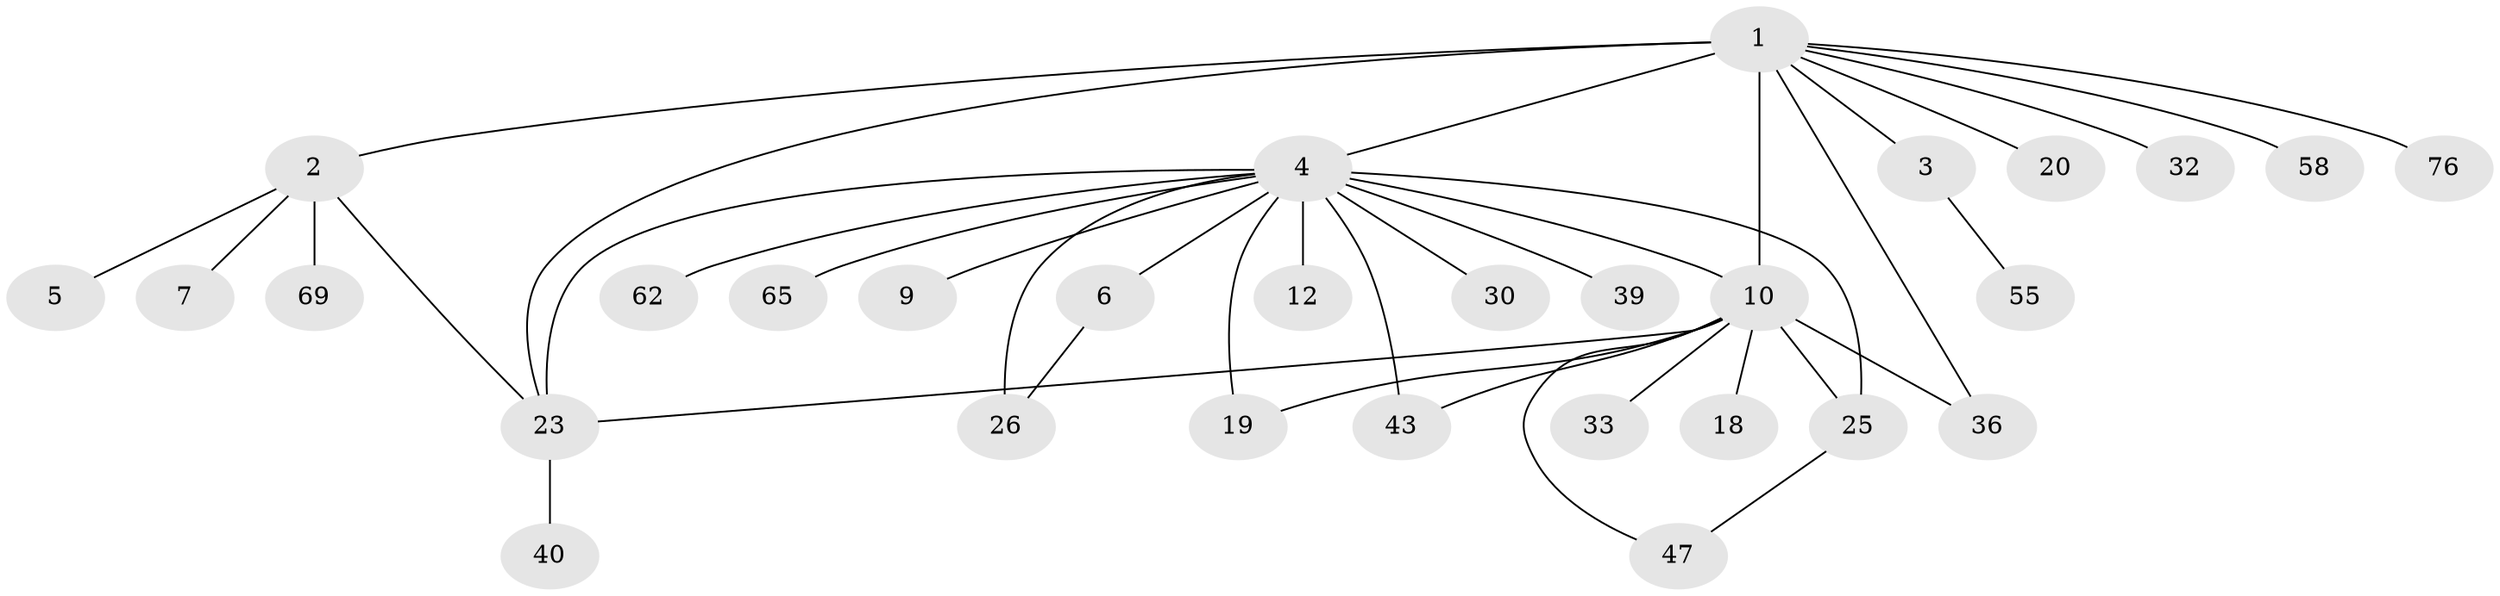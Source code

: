 // original degree distribution, {14: 0.013157894736842105, 5: 0.06578947368421052, 3: 0.10526315789473684, 16: 0.013157894736842105, 1: 0.5394736842105263, 4: 0.07894736842105263, 8: 0.013157894736842105, 6: 0.013157894736842105, 2: 0.15789473684210525}
// Generated by graph-tools (version 1.1) at 2025/18/03/04/25 18:18:17]
// undirected, 30 vertices, 39 edges
graph export_dot {
graph [start="1"]
  node [color=gray90,style=filled];
  1 [super="+28"];
  2;
  3 [super="+14"];
  4 [super="+8+22"];
  5;
  6 [super="+44+57+11"];
  7;
  9 [super="+70+17"];
  10 [super="+51+59+24+48+13+31+15"];
  12 [super="+53+35"];
  18;
  19 [super="+67+54"];
  20;
  23 [super="+29+27+42"];
  25 [super="+37"];
  26 [super="+38"];
  30;
  32;
  33;
  36;
  39;
  40 [super="+68"];
  43;
  47 [super="+64+56"];
  55;
  58;
  62;
  65;
  69;
  76;
  1 -- 2;
  1 -- 3;
  1 -- 4 [weight=3];
  1 -- 10 [weight=2];
  1 -- 20;
  1 -- 32;
  1 -- 36;
  1 -- 58;
  1 -- 76;
  1 -- 23;
  2 -- 5;
  2 -- 7;
  2 -- 69;
  2 -- 23;
  3 -- 55;
  4 -- 6;
  4 -- 9;
  4 -- 12;
  4 -- 19;
  4 -- 23;
  4 -- 26 [weight=2];
  4 -- 30;
  4 -- 39;
  4 -- 43;
  4 -- 65;
  4 -- 10;
  4 -- 62;
  4 -- 25;
  6 -- 26;
  10 -- 33;
  10 -- 18;
  10 -- 23 [weight=2];
  10 -- 25;
  10 -- 43;
  10 -- 36;
  10 -- 47;
  10 -- 19;
  23 -- 40;
  25 -- 47;
}
